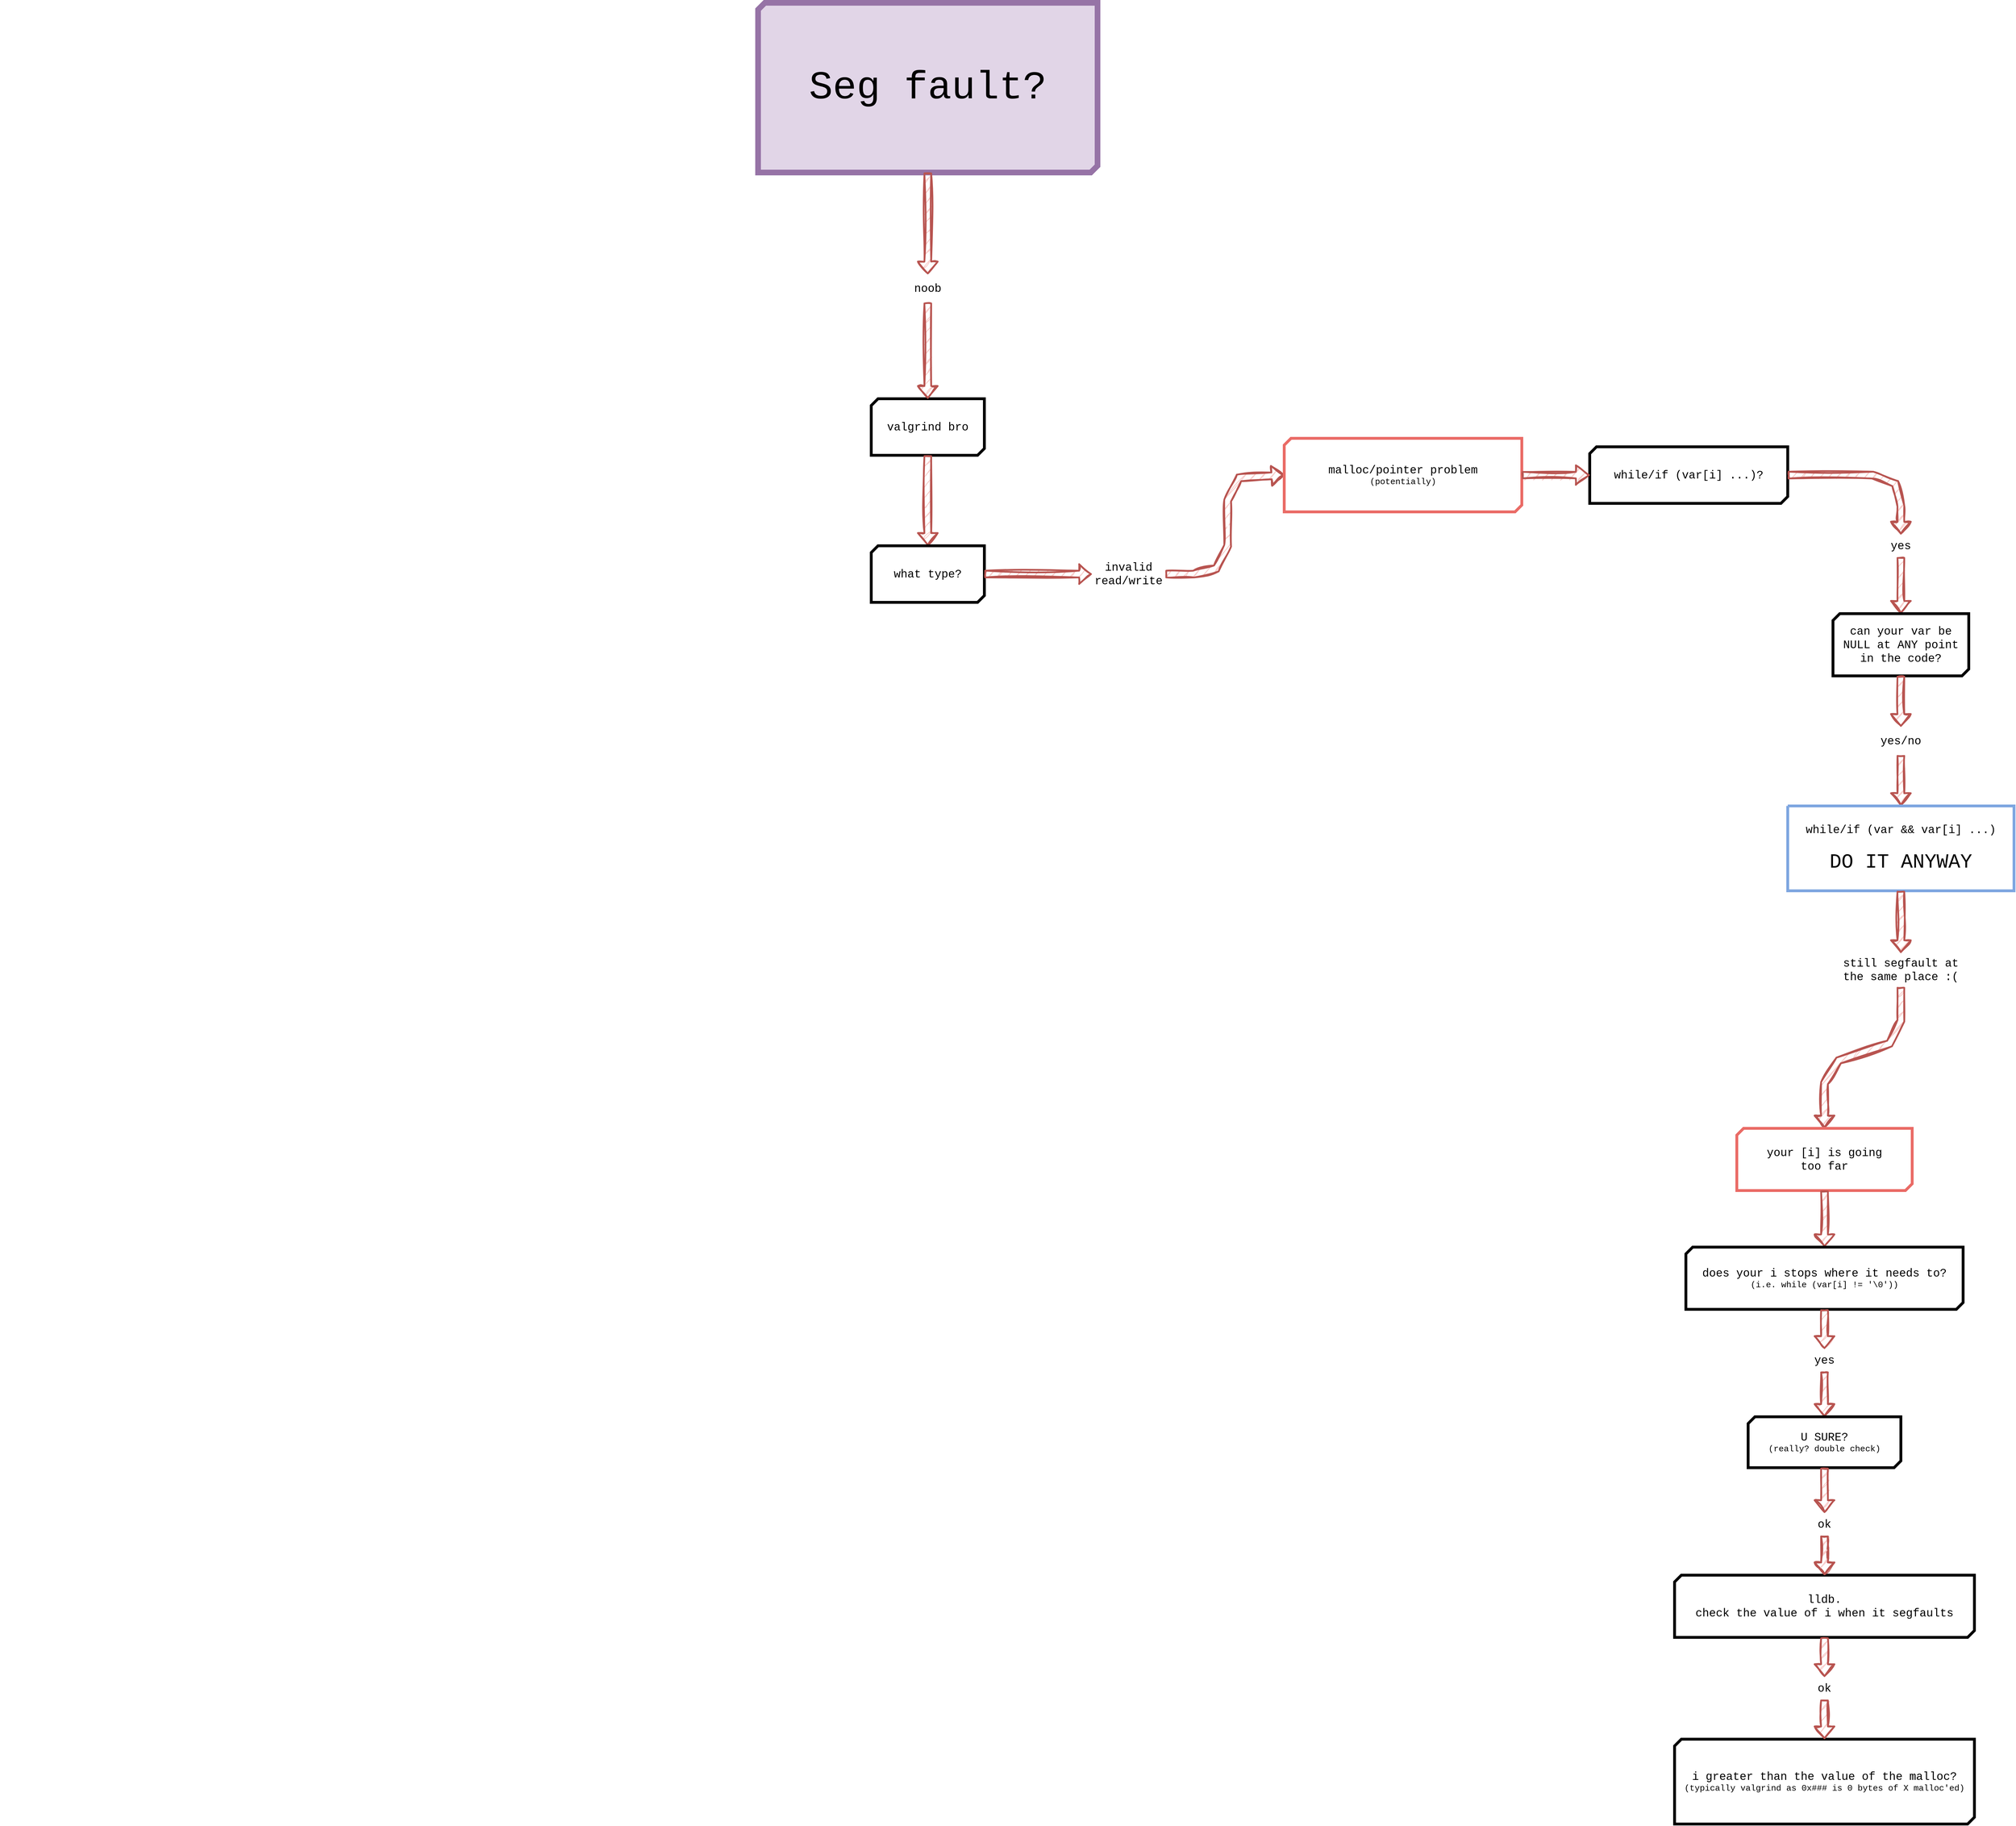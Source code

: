 <mxfile version="25.0.3">
  <diagram name="Page-1" id="GB8cJ9GdSOc3UfpPXsYy">
    <mxGraphModel dx="5736" dy="3040" grid="1" gridSize="10" guides="1" tooltips="1" connect="1" arrows="1" fold="1" page="1" pageScale="1" pageWidth="4000" pageHeight="4000" math="0" shadow="0">
      <root>
        <mxCell id="0" />
        <mxCell id="1" parent="0" />
        <mxCell id="dsJGXCBRymkmlx7N2I7_-28" value="" style="verticalLabelPosition=bottom;verticalAlign=top;html=1;shape=mxgraph.basic.diag_snip_rect;dx=6;whiteSpace=wrap;rounded=0;align=center;fontFamily=Helvetica;fontSize=12;fontColor=default;fillColor=default;gradientColor=none;strokeWidth=5;" vertex="1" parent="1">
          <mxGeometry x="3170" y="925" width="350" height="100" as="geometry" />
        </mxCell>
        <mxCell id="dsJGXCBRymkmlx7N2I7_-29" value="&lt;font style=&quot;font-size: 20px;&quot; face=&quot;Courier New&quot;&gt;while/if (var[i] ...)?&lt;/font&gt;" style="text;html=1;align=center;verticalAlign=middle;whiteSpace=wrap;rounded=0;fontFamily=Helvetica;fontSize=12;fontColor=default;" vertex="1" parent="1">
          <mxGeometry x="3170" y="910" width="350" height="130" as="geometry" />
        </mxCell>
        <mxCell id="dsJGXCBRymkmlx7N2I7_-1" value="" style="verticalLabelPosition=bottom;verticalAlign=top;html=1;shape=mxgraph.basic.diag_snip_rect;dx=6;fillColor=#e1d5e7;strokeColor=#9673a6;strokeWidth=10;whiteSpace=wrap;horizontal=1;" vertex="1" parent="1">
          <mxGeometry x="1700" y="140" width="600" height="300" as="geometry" />
        </mxCell>
        <mxCell id="dsJGXCBRymkmlx7N2I7_-2" value="&lt;p&gt;&lt;font style=&quot;font-size: 70px;&quot; face=&quot;Courier New&quot;&gt;Seg fault?&lt;/font&gt;&lt;/p&gt;" style="text;html=1;align=center;verticalAlign=middle;whiteSpace=wrap;rounded=0;fontFamily=Helvetica;fontSize=12;fontColor=default;" vertex="1" parent="1">
          <mxGeometry x="1700" y="140" width="600" height="300" as="geometry" />
        </mxCell>
        <mxCell id="dsJGXCBRymkmlx7N2I7_-5" value="" style="verticalLabelPosition=bottom;verticalAlign=top;html=1;shape=mxgraph.basic.diag_snip_rect;dx=6;whiteSpace=wrap;strokeWidth=5;align=center;fontFamily=Helvetica;fontSize=12;gradientColor=none;fillStyle=auto;shadow=0;" vertex="1" parent="1">
          <mxGeometry x="1900" y="840" width="200" height="100" as="geometry" />
        </mxCell>
        <mxCell id="dsJGXCBRymkmlx7N2I7_-4" value="" style="shape=flexArrow;endArrow=classic;html=1;rounded=0;fontFamily=Helvetica;fontSize=12;fontColor=default;exitX=0.5;exitY=1;exitDx=0;exitDy=0;exitPerimeter=0;entryX=0.5;entryY=0;entryDx=0;entryDy=0;entryPerimeter=0;fillColor=#f8cecc;strokeColor=#b85450;sourcePerimeterSpacing=0;flowAnimation=0;strokeWidth=3;targetPerimeterSpacing=0;startArrow=none;startFill=0;sketch=1;curveFitting=1;jiggle=2;" edge="1" parent="1" source="dsJGXCBRymkmlx7N2I7_-7" target="dsJGXCBRymkmlx7N2I7_-5">
          <mxGeometry width="50" height="50" relative="1" as="geometry">
            <mxPoint x="2000" y="440" as="sourcePoint" />
            <mxPoint x="2000" y="840" as="targetPoint" />
          </mxGeometry>
        </mxCell>
        <mxCell id="dsJGXCBRymkmlx7N2I7_-8" value="" style="shape=flexArrow;endArrow=classic;html=1;rounded=0;fontFamily=Helvetica;fontSize=12;fontColor=default;exitX=0.5;exitY=1;exitDx=0;exitDy=0;exitPerimeter=0;entryX=0.5;entryY=0;entryDx=0;entryDy=0;entryPerimeter=0;fillColor=#f8cecc;strokeColor=#b85450;sourcePerimeterSpacing=0;flowAnimation=0;strokeWidth=3;targetPerimeterSpacing=0;startArrow=none;startFill=0;sketch=1;curveFitting=1;jiggle=2;" edge="1" parent="1" source="dsJGXCBRymkmlx7N2I7_-1" target="dsJGXCBRymkmlx7N2I7_-7">
          <mxGeometry width="50" height="50" relative="1" as="geometry">
            <mxPoint x="2000" y="390" as="sourcePoint" />
            <mxPoint x="2000" y="960" as="targetPoint" />
          </mxGeometry>
        </mxCell>
        <mxCell id="dsJGXCBRymkmlx7N2I7_-7" value="&lt;p&gt;&lt;font face=&quot;Courier New&quot; style=&quot;font-size: 20px;&quot;&gt;noob&lt;/font&gt;&lt;/p&gt;" style="text;html=1;align=center;verticalAlign=middle;whiteSpace=wrap;rounded=0;fontFamily=Helvetica;fontSize=12;fontColor=default;" vertex="1" parent="1">
          <mxGeometry x="1970" y="620" width="60" height="50" as="geometry" />
        </mxCell>
        <mxCell id="dsJGXCBRymkmlx7N2I7_-9" value="&lt;font style=&quot;font-size: 20px;&quot; face=&quot;Courier New&quot;&gt;valgrind bro&lt;/font&gt;" style="text;html=1;align=center;verticalAlign=middle;whiteSpace=wrap;rounded=0;fontFamily=Helvetica;fontSize=12;fontColor=default;" vertex="1" parent="1">
          <mxGeometry x="1900" y="840" width="200" height="100" as="geometry" />
        </mxCell>
        <mxCell id="dsJGXCBRymkmlx7N2I7_-11" value="" style="shape=flexArrow;endArrow=classic;html=1;rounded=0;sketch=1;jiggle=2;curveFitting=1;strokeColor=#b85450;strokeWidth=3;align=center;verticalAlign=middle;fontFamily=Helvetica;fontSize=12;fontColor=default;labelBackgroundColor=default;flowAnimation=0;sourcePerimeterSpacing=0;targetPerimeterSpacing=0;fillColor=#f8cecc;entryX=0.5;entryY=0;entryDx=0;entryDy=0;entryPerimeter=0;exitX=0.5;exitY=1;exitDx=0;exitDy=0;exitPerimeter=0;" edge="1" parent="1" source="dsJGXCBRymkmlx7N2I7_-5" target="dsJGXCBRymkmlx7N2I7_-15">
          <mxGeometry width="50" height="50" relative="1" as="geometry">
            <mxPoint x="2030" y="1070" as="sourcePoint" />
            <mxPoint x="2000" y="1240" as="targetPoint" />
          </mxGeometry>
        </mxCell>
        <mxCell id="dsJGXCBRymkmlx7N2I7_-15" value="" style="verticalLabelPosition=bottom;verticalAlign=middle;html=1;shape=mxgraph.basic.diag_snip_rect;dx=6;whiteSpace=wrap;rounded=0;align=center;fontFamily=Helvetica;fontSize=12;fontColor=default;fillColor=default;gradientColor=none;strokeColor=default;strokeWidth=5;" vertex="1" parent="1">
          <mxGeometry x="1900" y="1100" width="200" height="100" as="geometry" />
        </mxCell>
        <mxCell id="dsJGXCBRymkmlx7N2I7_-17" value="&lt;font face=&quot;Courier New&quot; style=&quot;font-size: 20px;&quot;&gt;what type?&lt;/font&gt;" style="text;html=1;align=center;verticalAlign=middle;whiteSpace=wrap;rounded=0;fontFamily=Helvetica;fontSize=12;fontColor=default;" vertex="1" parent="1">
          <mxGeometry x="1900" y="1100" width="200" height="100" as="geometry" />
        </mxCell>
        <mxCell id="dsJGXCBRymkmlx7N2I7_-18" value="&amp;nbsp;" style="shape=flexArrow;endArrow=classic;html=1;rounded=0;sketch=1;jiggle=2;curveFitting=1;strokeColor=#b85450;strokeWidth=3;align=center;verticalAlign=middle;fontFamily=Helvetica;fontSize=12;fontColor=default;labelBackgroundColor=default;flowAnimation=0;sourcePerimeterSpacing=0;targetPerimeterSpacing=0;fillColor=#f8cecc;exitX=1;exitY=0.5;exitDx=0;exitDy=0;entryX=0;entryY=0.5;entryDx=0;entryDy=0;" edge="1" parent="1" source="dsJGXCBRymkmlx7N2I7_-20" target="dsJGXCBRymkmlx7N2I7_-22">
          <mxGeometry width="50" height="50" relative="1" as="geometry">
            <mxPoint x="2130" y="1150" as="sourcePoint" />
            <mxPoint x="2600" y="1200" as="targetPoint" />
            <Array as="points">
              <mxPoint x="2470" y="1150" />
              <mxPoint x="2510" y="1140" />
              <mxPoint x="2530" y="1100" />
              <mxPoint x="2530" y="1020" />
              <mxPoint x="2550" y="980" />
            </Array>
          </mxGeometry>
        </mxCell>
        <mxCell id="dsJGXCBRymkmlx7N2I7_-19" value="" style="shape=flexArrow;endArrow=classic;html=1;rounded=0;sketch=1;jiggle=2;curveFitting=1;strokeColor=#b85450;strokeWidth=3;align=center;verticalAlign=middle;fontFamily=Helvetica;fontSize=12;fontColor=default;labelBackgroundColor=default;flowAnimation=0;sourcePerimeterSpacing=0;targetPerimeterSpacing=0;fillColor=#f8cecc;exitX=1;exitY=0.5;exitDx=0;exitDy=0;" edge="1" parent="1" source="dsJGXCBRymkmlx7N2I7_-17" target="dsJGXCBRymkmlx7N2I7_-20">
          <mxGeometry width="50" height="50" relative="1" as="geometry">
            <mxPoint x="2100" y="1150" as="sourcePoint" />
            <mxPoint x="2600" y="1150" as="targetPoint" />
          </mxGeometry>
        </mxCell>
        <mxCell id="dsJGXCBRymkmlx7N2I7_-20" value="&lt;font style=&quot;font-size: 20px;&quot; face=&quot;Courier New&quot;&gt;invalid read/write&lt;/font&gt;" style="text;html=1;align=center;verticalAlign=middle;whiteSpace=wrap;rounded=0;fontFamily=Helvetica;fontSize=12;fontColor=default;" vertex="1" parent="1">
          <mxGeometry x="2290" y="1135" width="130" height="30" as="geometry" />
        </mxCell>
        <mxCell id="dsJGXCBRymkmlx7N2I7_-21" value="" style="verticalLabelPosition=bottom;verticalAlign=top;html=1;shape=mxgraph.basic.diag_snip_rect;dx=6;whiteSpace=wrap;rounded=0;align=center;fontFamily=Helvetica;fontSize=12;fontColor=default;fillColor=default;gradientColor=none;strokeWidth=5;strokeColor=#EA6B66;" vertex="1" parent="1">
          <mxGeometry x="2630" y="910" width="420" height="130" as="geometry" />
        </mxCell>
        <mxCell id="dsJGXCBRymkmlx7N2I7_-22" value="&lt;div&gt;&lt;font style=&quot;font-size: 20px;&quot; face=&quot;Courier New&quot;&gt;malloc/pointer problem&lt;br&gt;&lt;/font&gt;&lt;/div&gt;&lt;div&gt;&lt;font style=&quot;font-size: 15px;&quot; face=&quot;Courier New&quot;&gt;(potentially)&lt;/font&gt;&lt;/div&gt;" style="text;html=1;align=center;verticalAlign=middle;whiteSpace=wrap;rounded=0;fontFamily=Helvetica;fontSize=12;fontColor=default;" vertex="1" parent="1">
          <mxGeometry x="2630" y="910" width="420" height="130" as="geometry" />
        </mxCell>
        <mxCell id="dsJGXCBRymkmlx7N2I7_-23" value="&amp;nbsp;" style="text;whiteSpace=wrap;html=1;fontFamily=Helvetica;fontSize=12;fontColor=default;" vertex="1" parent="1">
          <mxGeometry x="2300" y="890" width="40" height="40" as="geometry" />
        </mxCell>
        <mxCell id="dsJGXCBRymkmlx7N2I7_-24" value="&amp;nbsp;" style="text;whiteSpace=wrap;html=1;fontFamily=Helvetica;fontSize=12;fontColor=default;" vertex="1" parent="1">
          <mxGeometry x="1940" y="800" width="40" height="40" as="geometry" />
        </mxCell>
        <mxCell id="dsJGXCBRymkmlx7N2I7_-26" value="&amp;nbsp;" style="text;whiteSpace=wrap;html=1;fontFamily=Helvetica;fontSize=12;fontColor=default;" vertex="1" parent="1">
          <mxGeometry x="2400" y="1080" width="40" height="40" as="geometry" />
        </mxCell>
        <mxCell id="dsJGXCBRymkmlx7N2I7_-27" value="" style="shape=flexArrow;endArrow=classic;html=1;rounded=0;sketch=1;jiggle=2;curveFitting=1;strokeColor=#b85450;strokeWidth=3;align=center;verticalAlign=middle;fontFamily=Helvetica;fontSize=12;fontColor=default;labelBackgroundColor=default;flowAnimation=0;sourcePerimeterSpacing=0;targetPerimeterSpacing=0;fillColor=#f8cecc;exitX=1;exitY=0.5;exitDx=0;exitDy=0;width=9.565;endSize=6.678;gradientColor=none;entryX=0;entryY=0.5;entryDx=0;entryDy=0;entryPerimeter=0;" edge="1" parent="1" source="dsJGXCBRymkmlx7N2I7_-22" target="dsJGXCBRymkmlx7N2I7_-28">
          <mxGeometry width="50" height="50" relative="1" as="geometry">
            <mxPoint x="3090" y="860" as="sourcePoint" />
            <mxPoint x="3190" y="1000" as="targetPoint" />
          </mxGeometry>
        </mxCell>
        <mxCell id="dsJGXCBRymkmlx7N2I7_-30" value="&amp;nbsp;" style="shape=flexArrow;endArrow=classic;html=1;rounded=0;sketch=1;jiggle=2;curveFitting=1;strokeColor=#b85450;strokeWidth=3;align=center;verticalAlign=middle;fontFamily=Helvetica;fontSize=12;fontColor=default;labelBackgroundColor=default;flowAnimation=0;sourcePerimeterSpacing=0;targetPerimeterSpacing=0;fillColor=#f8cecc;exitX=1;exitY=0.5;exitDx=0;exitDy=0;entryX=0.5;entryY=0;entryDx=0;entryDy=0;" edge="1" parent="1" source="dsJGXCBRymkmlx7N2I7_-29" target="dsJGXCBRymkmlx7N2I7_-31">
          <mxGeometry x="-0.018" y="-22" width="50" height="50" relative="1" as="geometry">
            <mxPoint x="3530" y="980" as="sourcePoint" />
            <mxPoint x="3720" y="1280" as="targetPoint" />
            <Array as="points">
              <mxPoint x="3670" y="975" />
              <mxPoint x="3710" y="990" />
              <mxPoint x="3720" y="1030" />
            </Array>
            <mxPoint as="offset" />
          </mxGeometry>
        </mxCell>
        <mxCell id="dsJGXCBRymkmlx7N2I7_-31" value="&lt;font style=&quot;font-size: 20px;&quot; face=&quot;Courier New&quot;&gt;yes&lt;/font&gt;" style="text;html=1;align=center;verticalAlign=middle;whiteSpace=wrap;rounded=0;fontFamily=Helvetica;fontSize=12;fontColor=default;" vertex="1" parent="1">
          <mxGeometry x="3690" y="1080" width="60" height="40" as="geometry" />
        </mxCell>
        <mxCell id="dsJGXCBRymkmlx7N2I7_-34" value="" style="shape=flexArrow;endArrow=classic;html=1;rounded=0;sketch=1;jiggle=2;curveFitting=1;strokeColor=#b85450;strokeWidth=3;align=center;verticalAlign=middle;fontFamily=Helvetica;fontSize=12;fontColor=default;labelBackgroundColor=default;flowAnimation=0;sourcePerimeterSpacing=0;targetPerimeterSpacing=0;fillColor=#f8cecc;exitX=0.5;exitY=1;exitDx=0;exitDy=0;entryX=0.5;entryY=0;entryDx=0;entryDy=0;entryPerimeter=0;" edge="1" parent="1" source="dsJGXCBRymkmlx7N2I7_-31" target="dsJGXCBRymkmlx7N2I7_-35">
          <mxGeometry width="50" height="50" relative="1" as="geometry">
            <mxPoint x="3490" y="1160" as="sourcePoint" />
            <mxPoint x="3720" y="1240" as="targetPoint" />
          </mxGeometry>
        </mxCell>
        <mxCell id="dsJGXCBRymkmlx7N2I7_-35" value="&amp;nbsp;" style="verticalLabelPosition=bottom;verticalAlign=top;html=1;shape=mxgraph.basic.diag_snip_rect;dx=6;whiteSpace=wrap;rounded=0;align=center;fontFamily=Helvetica;fontSize=12;fontColor=default;fillColor=default;gradientColor=none;strokeWidth=5;" vertex="1" parent="1">
          <mxGeometry x="3600" y="1220" width="240" height="110" as="geometry" />
        </mxCell>
        <mxCell id="dsJGXCBRymkmlx7N2I7_-36" value="&lt;font style=&quot;font-size: 20px;&quot; face=&quot;Courier New&quot;&gt;can your var be NULL at ANY point in the code?&lt;/font&gt;" style="text;html=1;align=center;verticalAlign=middle;whiteSpace=wrap;rounded=0;fontFamily=Helvetica;fontSize=12;fontColor=default;" vertex="1" parent="1">
          <mxGeometry x="3600" y="1220" width="240" height="110" as="geometry" />
        </mxCell>
        <mxCell id="dsJGXCBRymkmlx7N2I7_-37" value="" style="shape=flexArrow;endArrow=classic;html=1;rounded=0;sketch=1;jiggle=2;curveFitting=1;strokeColor=#b85450;strokeWidth=3;align=center;verticalAlign=middle;fontFamily=Helvetica;fontSize=12;fontColor=default;labelBackgroundColor=default;flowAnimation=0;sourcePerimeterSpacing=0;targetPerimeterSpacing=0;fillColor=#f8cecc;exitX=0.5;exitY=1;exitDx=0;exitDy=0;" edge="1" parent="1" source="dsJGXCBRymkmlx7N2I7_-38">
          <mxGeometry width="50" height="50" relative="1" as="geometry">
            <mxPoint x="3510" y="1250" as="sourcePoint" />
            <mxPoint x="3720" y="1560" as="targetPoint" />
          </mxGeometry>
        </mxCell>
        <mxCell id="dsJGXCBRymkmlx7N2I7_-39" value="" style="shape=flexArrow;endArrow=classic;html=1;rounded=0;sketch=1;jiggle=2;curveFitting=1;strokeColor=#b85450;strokeWidth=3;align=center;verticalAlign=middle;fontFamily=Helvetica;fontSize=12;fontColor=default;labelBackgroundColor=default;flowAnimation=0;sourcePerimeterSpacing=0;targetPerimeterSpacing=0;fillColor=#f8cecc;exitX=0.5;exitY=1;exitDx=0;exitDy=0;" edge="1" parent="1" source="dsJGXCBRymkmlx7N2I7_-36" target="dsJGXCBRymkmlx7N2I7_-38">
          <mxGeometry width="50" height="50" relative="1" as="geometry">
            <mxPoint x="3720" y="1330" as="sourcePoint" />
            <mxPoint x="3720" y="1560" as="targetPoint" />
          </mxGeometry>
        </mxCell>
        <mxCell id="dsJGXCBRymkmlx7N2I7_-38" value="&lt;font style=&quot;font-size: 20px;&quot; face=&quot;Courier New&quot;&gt;yes/no&lt;/font&gt;" style="text;html=1;align=center;verticalAlign=middle;whiteSpace=wrap;rounded=0;fontFamily=Helvetica;fontSize=12;fontColor=default;" vertex="1" parent="1">
          <mxGeometry x="3680" y="1420" width="80" height="50" as="geometry" />
        </mxCell>
        <mxCell id="dsJGXCBRymkmlx7N2I7_-40" value="" style="verticalLabelPosition=bottom;verticalAlign=middle;html=1;shape=mxgraph.basic.patternFillRect;fillStyle=solid;step=5;fillStrokeWidth=0.2;fillStrokeColor=#dddddd;rounded=0;align=center;fontFamily=Helvetica;fontSize=12;strokeWidth=5;labelBackgroundColor=default;gradientColor=none;strokeColor=#7EA6E0;" vertex="1" parent="1">
          <mxGeometry x="3520" y="1560" width="400" height="150" as="geometry" />
        </mxCell>
        <mxCell id="dsJGXCBRymkmlx7N2I7_-41" value="&lt;div&gt;&lt;font face=&quot;Courier New&quot; style=&quot;font-size: 20px;&quot;&gt;while/if (var &amp;amp;&amp;amp; var[i] ...)&lt;/font&gt;&lt;/div&gt;&lt;div&gt;&lt;font face=&quot;Courier New&quot; style=&quot;font-size: 20px;&quot;&gt;&lt;br&gt;&lt;/font&gt;&lt;/div&gt;&lt;div&gt;&lt;font style=&quot;font-size: 35px;&quot; face=&quot;Courier New&quot;&gt;DO IT ANYWAY&lt;/font&gt;&lt;font style=&quot;font-size: 35px;&quot; face=&quot;Courier New&quot;&gt;&lt;br&gt;&lt;/font&gt;&lt;/div&gt;" style="text;html=1;align=center;verticalAlign=middle;whiteSpace=wrap;rounded=0;fontFamily=Helvetica;fontSize=12;fontColor=default;" vertex="1" parent="1">
          <mxGeometry x="3520" y="1560" width="400" height="150" as="geometry" />
        </mxCell>
        <mxCell id="dsJGXCBRymkmlx7N2I7_-53" style="edgeStyle=none;shape=flexArrow;rounded=0;sketch=1;jiggle=2;curveFitting=1;orthogonalLoop=1;jettySize=auto;html=1;entryX=0.5;entryY=0;entryDx=0;entryDy=0;strokeColor=#b85450;strokeWidth=3;align=center;verticalAlign=middle;fontFamily=Helvetica;fontSize=12;fontColor=default;labelBackgroundColor=default;startArrow=none;startFill=0;endArrow=classic;flowAnimation=0;sourcePerimeterSpacing=0;targetPerimeterSpacing=0;fillColor=#f8cecc;" edge="1" parent="1" source="dsJGXCBRymkmlx7N2I7_-41" target="dsJGXCBRymkmlx7N2I7_-50">
          <mxGeometry relative="1" as="geometry" />
        </mxCell>
        <mxCell id="dsJGXCBRymkmlx7N2I7_-42" value="&amp;nbsp;" style="text;whiteSpace=wrap;html=1;fontFamily=Helvetica;fontSize=12;fontColor=default;" vertex="1" parent="1">
          <mxGeometry x="3350" y="890" width="40" height="40" as="geometry" />
        </mxCell>
        <mxCell id="dsJGXCBRymkmlx7N2I7_-43" value="&amp;nbsp;" style="text;whiteSpace=wrap;html=1;fontFamily=Helvetica;fontSize=12;fontColor=default;" vertex="1" parent="1">
          <mxGeometry x="2880" y="430" width="40" height="40" as="geometry" />
        </mxCell>
        <mxCell id="dsJGXCBRymkmlx7N2I7_-45" value="&amp;nbsp;" style="text;whiteSpace=wrap;html=1;fontFamily=Helvetica;fontSize=12;fontColor=default;" vertex="1" parent="1">
          <mxGeometry x="3500" y="990" width="40" height="40" as="geometry" />
        </mxCell>
        <mxCell id="dsJGXCBRymkmlx7N2I7_-46" value="&amp;nbsp;" style="shape=flexArrow;endArrow=classic;html=1;rounded=0;sketch=1;jiggle=2;curveFitting=1;strokeColor=#b85450;strokeWidth=3;align=center;verticalAlign=middle;fontFamily=Helvetica;fontSize=12;fontColor=default;labelBackgroundColor=default;flowAnimation=0;sourcePerimeterSpacing=0;targetPerimeterSpacing=0;fillColor=#f8cecc;entryX=0.5;entryY=0;entryDx=0;entryDy=0;entryPerimeter=0;" edge="1" parent="1" target="dsJGXCBRymkmlx7N2I7_-47">
          <mxGeometry x="-0.927" y="-140" width="50" height="50" relative="1" as="geometry">
            <mxPoint x="3720" y="1880" as="sourcePoint" />
            <mxPoint x="3540" y="2170" as="targetPoint" />
            <Array as="points">
              <mxPoint x="3720" y="1940" />
              <mxPoint x="3700" y="1980" />
              <mxPoint x="3610" y="2010" />
              <mxPoint x="3585" y="2050" />
            </Array>
            <mxPoint as="offset" />
          </mxGeometry>
        </mxCell>
        <mxCell id="dsJGXCBRymkmlx7N2I7_-47" value="" style="verticalLabelPosition=bottom;verticalAlign=top;html=1;shape=mxgraph.basic.diag_snip_rect;dx=6;whiteSpace=wrap;rounded=0;align=center;fontFamily=Helvetica;fontSize=12;fontColor=default;fillColor=default;gradientColor=none;strokeWidth=5;strokeColor=#EA6B66;" vertex="1" parent="1">
          <mxGeometry x="3430" y="2130" width="310" height="110" as="geometry" />
        </mxCell>
        <mxCell id="dsJGXCBRymkmlx7N2I7_-48" value="&amp;nbsp;" style="text;whiteSpace=wrap;html=1;fontFamily=Helvetica;fontSize=12;fontColor=default;" vertex="1" parent="1">
          <mxGeometry x="2980" y="1600" width="40" height="40" as="geometry" />
        </mxCell>
        <mxCell id="dsJGXCBRymkmlx7N2I7_-57" style="edgeStyle=none;shape=flexArrow;rounded=0;sketch=1;jiggle=2;curveFitting=1;orthogonalLoop=1;jettySize=auto;html=1;strokeColor=#b85450;strokeWidth=3;align=center;verticalAlign=middle;fontFamily=Helvetica;fontSize=12;fontColor=default;labelBackgroundColor=default;startArrow=none;startFill=0;endArrow=classic;flowAnimation=0;sourcePerimeterSpacing=0;targetPerimeterSpacing=0;fillColor=#f8cecc;entryX=0.5;entryY=0;entryDx=0;entryDy=0;entryPerimeter=0;" edge="1" parent="1" source="dsJGXCBRymkmlx7N2I7_-55" target="dsJGXCBRymkmlx7N2I7_-59">
          <mxGeometry relative="1" as="geometry">
            <mxPoint x="3585" y="2480" as="targetPoint" />
          </mxGeometry>
        </mxCell>
        <mxCell id="dsJGXCBRymkmlx7N2I7_-55" value="&lt;font style=&quot;font-size: 20px;&quot; face=&quot;Courier New&quot;&gt;your [i] is going too far&lt;/font&gt;" style="text;html=1;align=center;verticalAlign=middle;whiteSpace=wrap;rounded=0;fontFamily=Helvetica;fontSize=12;fontColor=default;" vertex="1" parent="1">
          <mxGeometry x="3460" y="2130" width="250" height="110" as="geometry" />
        </mxCell>
        <mxCell id="dsJGXCBRymkmlx7N2I7_-49" value="&amp;nbsp;" style="text;whiteSpace=wrap;html=1;fontFamily=Helvetica;fontSize=12;fontColor=default;" vertex="1" parent="1">
          <mxGeometry x="3240" y="1880" width="40" height="40" as="geometry" />
        </mxCell>
        <mxCell id="dsJGXCBRymkmlx7N2I7_-50" value="&lt;font face=&quot;Courier New&quot; style=&quot;font-size: 20px;&quot;&gt;still segfault at the same place :(&lt;/font&gt;" style="text;html=1;align=center;verticalAlign=middle;whiteSpace=wrap;rounded=0;fontFamily=Helvetica;fontSize=12;fontColor=default;" vertex="1" parent="1">
          <mxGeometry x="3610" y="1820" width="220" height="60" as="geometry" />
        </mxCell>
        <mxCell id="dsJGXCBRymkmlx7N2I7_-54" value="&amp;nbsp;" style="text;whiteSpace=wrap;html=1;fontFamily=Helvetica;fontSize=12;fontColor=default;" vertex="1" parent="1">
          <mxGeometry x="2730" y="1120" width="40" height="40" as="geometry" />
        </mxCell>
        <mxCell id="dsJGXCBRymkmlx7N2I7_-59" value="" style="verticalLabelPosition=bottom;verticalAlign=top;html=1;shape=mxgraph.basic.diag_snip_rect;dx=6;whiteSpace=wrap;rounded=0;align=center;fontFamily=Helvetica;fontSize=12;fontColor=default;fillColor=default;gradientColor=none;strokeWidth=5;strokeColor=#000000;" vertex="1" parent="1">
          <mxGeometry x="3340" y="2340" width="490" height="110" as="geometry" />
        </mxCell>
        <mxCell id="dsJGXCBRymkmlx7N2I7_-61" value="&lt;div&gt;&lt;font style=&quot;font-size: 20px;&quot; face=&quot;Courier New&quot;&gt;does your i stops where it needs to?&lt;/font&gt;&lt;/div&gt;&lt;div&gt;&lt;font style=&quot;font-size: 15px;&quot; face=&quot;Courier New&quot;&gt;(i.e. while (var[i] != &#39;\0&#39;))&lt;/font&gt;&lt;font style=&quot;font-size: 15px;&quot; face=&quot;Courier New&quot;&gt;&lt;br&gt;&lt;/font&gt;&lt;/div&gt;" style="text;html=1;align=center;verticalAlign=middle;whiteSpace=wrap;rounded=0;fontFamily=Helvetica;fontSize=12;fontColor=default;" vertex="1" parent="1">
          <mxGeometry x="3345" y="2340" width="480" height="110" as="geometry" />
        </mxCell>
        <mxCell id="dsJGXCBRymkmlx7N2I7_-56" value="&amp;nbsp;" style="text;whiteSpace=wrap;html=1;fontFamily=Helvetica;fontSize=12;fontColor=default;" vertex="1" parent="1">
          <mxGeometry x="360" y="290" width="40" height="40" as="geometry" />
        </mxCell>
        <mxCell id="dsJGXCBRymkmlx7N2I7_-62" value="" style="shape=flexArrow;endArrow=classic;html=1;rounded=0;sketch=1;jiggle=2;curveFitting=1;strokeColor=#b85450;strokeWidth=3;align=center;verticalAlign=middle;fontFamily=Helvetica;fontSize=12;fontColor=default;labelBackgroundColor=default;flowAnimation=0;sourcePerimeterSpacing=0;targetPerimeterSpacing=0;fillColor=#f8cecc;exitX=0.5;exitY=1;exitDx=0;exitDy=0;entryX=0.5;entryY=0;entryDx=0;entryDy=0;entryPerimeter=0;" edge="1" parent="1" source="dsJGXCBRymkmlx7N2I7_-65" target="dsJGXCBRymkmlx7N2I7_-63">
          <mxGeometry width="50" height="50" relative="1" as="geometry">
            <mxPoint x="3400" y="2490" as="sourcePoint" />
            <mxPoint x="3585" y="2650" as="targetPoint" />
          </mxGeometry>
        </mxCell>
        <mxCell id="dsJGXCBRymkmlx7N2I7_-63" value="" style="verticalLabelPosition=bottom;verticalAlign=top;html=1;shape=mxgraph.basic.diag_snip_rect;dx=6;whiteSpace=wrap;rounded=0;align=center;fontFamily=Helvetica;fontSize=12;fontColor=default;fillColor=default;gradientColor=none;strokeWidth=5;strokeColor=#000000;" vertex="1" parent="1">
          <mxGeometry x="3450" y="2640" width="270" height="90" as="geometry" />
        </mxCell>
        <mxCell id="dsJGXCBRymkmlx7N2I7_-64" value="&amp;nbsp;" style="text;whiteSpace=wrap;html=1;fontFamily=Helvetica;fontSize=12;fontColor=default;" vertex="1" parent="1">
          <mxGeometry x="3210" y="1290" width="40" height="40" as="geometry" />
        </mxCell>
        <mxCell id="dsJGXCBRymkmlx7N2I7_-66" value="" style="shape=flexArrow;endArrow=classic;html=1;rounded=0;sketch=1;jiggle=2;curveFitting=1;strokeColor=#b85450;strokeWidth=3;align=center;verticalAlign=middle;fontFamily=Helvetica;fontSize=12;fontColor=default;labelBackgroundColor=default;flowAnimation=0;sourcePerimeterSpacing=0;targetPerimeterSpacing=0;fillColor=#f8cecc;exitX=0.5;exitY=1;exitDx=0;exitDy=0;entryX=0.5;entryY=0;entryDx=0;entryDy=0;entryPerimeter=0;" edge="1" parent="1" source="dsJGXCBRymkmlx7N2I7_-61" target="dsJGXCBRymkmlx7N2I7_-65">
          <mxGeometry width="50" height="50" relative="1" as="geometry">
            <mxPoint x="3585" y="2450" as="sourcePoint" />
            <mxPoint x="3585" y="2660" as="targetPoint" />
          </mxGeometry>
        </mxCell>
        <mxCell id="dsJGXCBRymkmlx7N2I7_-65" value="&lt;font style=&quot;font-size: 20px;&quot; face=&quot;Courier New&quot;&gt;yes&lt;/font&gt;" style="text;html=1;align=center;verticalAlign=middle;whiteSpace=wrap;rounded=0;fontFamily=Helvetica;fontSize=12;fontColor=default;" vertex="1" parent="1">
          <mxGeometry x="3555" y="2520" width="60" height="40" as="geometry" />
        </mxCell>
        <mxCell id="dsJGXCBRymkmlx7N2I7_-73" value="" style="verticalLabelPosition=bottom;verticalAlign=top;html=1;shape=mxgraph.basic.diag_snip_rect;dx=6;whiteSpace=wrap;rounded=0;align=center;fontFamily=Helvetica;fontSize=12;fontColor=default;fillColor=default;gradientColor=none;strokeWidth=5;strokeColor=#000000;" vertex="1" parent="1">
          <mxGeometry x="3320" y="2920" width="530" height="110" as="geometry" />
        </mxCell>
        <mxCell id="dsJGXCBRymkmlx7N2I7_-67" value="&lt;div&gt;&lt;font style=&quot;font-size: 20px;&quot; face=&quot;Courier New&quot;&gt;lldb.&lt;/font&gt;&lt;/div&gt;&lt;div&gt;&lt;font style=&quot;font-size: 20px;&quot; face=&quot;Courier New&quot;&gt;check the value of i when it segfaults&lt;/font&gt;&lt;/div&gt;" style="text;html=1;align=center;verticalAlign=middle;whiteSpace=wrap;rounded=0;fontFamily=Helvetica;fontSize=12;fontColor=default;" vertex="1" parent="1">
          <mxGeometry x="3345" y="2920" width="480" height="110" as="geometry" />
        </mxCell>
        <mxCell id="dsJGXCBRymkmlx7N2I7_-70" value="" style="shape=flexArrow;endArrow=classic;html=1;rounded=0;sketch=1;jiggle=2;curveFitting=1;strokeColor=#b85450;strokeWidth=3;align=center;verticalAlign=middle;fontFamily=Helvetica;fontSize=12;fontColor=default;labelBackgroundColor=default;flowAnimation=0;sourcePerimeterSpacing=0;targetPerimeterSpacing=0;fillColor=#f8cecc;exitX=0.5;exitY=1;exitDx=0;exitDy=0;entryX=0.5;entryY=0;entryDx=0;entryDy=0;entryPerimeter=0;exitPerimeter=0;" edge="1" target="dsJGXCBRymkmlx7N2I7_-71" parent="1" source="dsJGXCBRymkmlx7N2I7_-63">
          <mxGeometry width="50" height="50" relative="1" as="geometry">
            <mxPoint x="3585" y="2740" as="sourcePoint" />
            <mxPoint x="3585" y="2950" as="targetPoint" />
          </mxGeometry>
        </mxCell>
        <mxCell id="dsJGXCBRymkmlx7N2I7_-77" value="" style="edgeStyle=none;shape=flexArrow;rounded=0;sketch=1;jiggle=2;curveFitting=1;orthogonalLoop=1;jettySize=auto;html=1;strokeColor=#b85450;strokeWidth=3;align=center;verticalAlign=middle;fontFamily=Helvetica;fontSize=12;fontColor=default;labelBackgroundColor=default;startArrow=none;startFill=0;endArrow=classic;flowAnimation=0;sourcePerimeterSpacing=0;targetPerimeterSpacing=0;fillColor=#f8cecc;" edge="1" parent="1" source="dsJGXCBRymkmlx7N2I7_-71" target="dsJGXCBRymkmlx7N2I7_-67">
          <mxGeometry relative="1" as="geometry" />
        </mxCell>
        <mxCell id="dsJGXCBRymkmlx7N2I7_-71" value="&lt;font style=&quot;font-size: 20px;&quot; face=&quot;Courier New&quot;&gt;ok&lt;/font&gt;" style="text;html=1;align=center;verticalAlign=middle;whiteSpace=wrap;rounded=0;fontFamily=Helvetica;fontSize=12;fontColor=default;" vertex="1" parent="1">
          <mxGeometry x="3555" y="2810" width="60" height="40" as="geometry" />
        </mxCell>
        <mxCell id="dsJGXCBRymkmlx7N2I7_-72" value="" style="shape=flexArrow;endArrow=classic;html=1;rounded=0;sketch=1;jiggle=2;curveFitting=1;strokeColor=#b85450;strokeWidth=3;align=center;verticalAlign=middle;fontFamily=Helvetica;fontSize=12;fontColor=default;labelBackgroundColor=default;flowAnimation=0;sourcePerimeterSpacing=0;targetPerimeterSpacing=0;fillColor=#f8cecc;exitX=0.5;exitY=1;exitDx=0;exitDy=0;entryX=0.5;entryY=0;entryDx=0;entryDy=0;entryPerimeter=0;" edge="1" source="dsJGXCBRymkmlx7N2I7_-71" parent="1">
          <mxGeometry width="50" height="50" relative="1" as="geometry">
            <mxPoint x="3400" y="2780" as="sourcePoint" />
            <mxPoint x="3585" y="2920" as="targetPoint" />
          </mxGeometry>
        </mxCell>
        <mxCell id="dsJGXCBRymkmlx7N2I7_-76" value="" style="verticalLabelPosition=bottom;verticalAlign=top;html=1;shape=mxgraph.basic.diag_snip_rect;dx=6;whiteSpace=wrap;rounded=0;align=center;fontFamily=Helvetica;fontSize=12;fontColor=default;fillColor=default;gradientColor=none;strokeWidth=5;strokeColor=#000000;" vertex="1" parent="1">
          <mxGeometry x="3320" y="3210" width="530" height="150" as="geometry" />
        </mxCell>
        <mxCell id="dsJGXCBRymkmlx7N2I7_-74" value="&lt;div&gt;&lt;font face=&quot;Courier New&quot; style=&quot;font-size: 20px;&quot;&gt;i greater than the value of the malloc?&lt;/font&gt;&lt;/div&gt;&lt;div&gt;&lt;font style=&quot;font-size: 15px;&quot; face=&quot;Courier New&quot;&gt;(typically valgrind as 0x### is 0 bytes of X malloc&#39;ed)&lt;/font&gt;&lt;font style=&quot;font-size: 15px;&quot; face=&quot;Courier New&quot;&gt;&lt;br&gt;&lt;/font&gt;&lt;/div&gt;" style="text;html=1;align=center;verticalAlign=middle;whiteSpace=wrap;rounded=0;fontFamily=Helvetica;fontSize=12;fontColor=default;" vertex="1" parent="1">
          <mxGeometry x="3330" y="3210" width="510" height="150" as="geometry" />
        </mxCell>
        <mxCell id="dsJGXCBRymkmlx7N2I7_-78" value="" style="shape=flexArrow;endArrow=classic;html=1;rounded=0;sketch=1;jiggle=2;curveFitting=1;strokeColor=#b85450;strokeWidth=3;align=center;verticalAlign=middle;fontFamily=Helvetica;fontSize=12;fontColor=default;labelBackgroundColor=default;flowAnimation=0;sourcePerimeterSpacing=0;targetPerimeterSpacing=0;fillColor=#f8cecc;exitX=0.5;exitY=1;exitDx=0;exitDy=0;entryX=0.5;entryY=0;entryDx=0;entryDy=0;entryPerimeter=0;exitPerimeter=0;" edge="1" target="dsJGXCBRymkmlx7N2I7_-79" parent="1">
          <mxGeometry width="50" height="50" relative="1" as="geometry">
            <mxPoint x="3585" y="3030" as="sourcePoint" />
            <mxPoint x="3585" y="3240" as="targetPoint" />
          </mxGeometry>
        </mxCell>
        <mxCell id="dsJGXCBRymkmlx7N2I7_-79" value="&lt;font style=&quot;font-size: 20px;&quot; face=&quot;Courier New&quot;&gt;ok&lt;/font&gt;" style="text;html=1;align=center;verticalAlign=middle;whiteSpace=wrap;rounded=0;fontFamily=Helvetica;fontSize=12;fontColor=default;" vertex="1" parent="1">
          <mxGeometry x="3555" y="3100" width="60" height="40" as="geometry" />
        </mxCell>
        <mxCell id="dsJGXCBRymkmlx7N2I7_-80" value="" style="shape=flexArrow;endArrow=classic;html=1;rounded=0;sketch=1;jiggle=2;curveFitting=1;strokeColor=#b85450;strokeWidth=3;align=center;verticalAlign=middle;fontFamily=Helvetica;fontSize=12;fontColor=default;labelBackgroundColor=default;flowAnimation=0;sourcePerimeterSpacing=0;targetPerimeterSpacing=0;fillColor=#f8cecc;exitX=0.5;exitY=1;exitDx=0;exitDy=0;entryX=0.5;entryY=0;entryDx=0;entryDy=0;entryPerimeter=0;" edge="1" source="dsJGXCBRymkmlx7N2I7_-79" parent="1">
          <mxGeometry width="50" height="50" relative="1" as="geometry">
            <mxPoint x="3400" y="3070" as="sourcePoint" />
            <mxPoint x="3585" y="3210" as="targetPoint" />
          </mxGeometry>
        </mxCell>
        <mxCell id="dsJGXCBRymkmlx7N2I7_-81" value="&lt;div&gt;&lt;font face=&quot;Courier New&quot; style=&quot;font-size: 20px;&quot;&gt;U SURE?&lt;/font&gt;&lt;/div&gt;&lt;div&gt;&lt;font style=&quot;font-size: 15px;&quot; face=&quot;Courier New&quot;&gt;(really? double check)&lt;/font&gt;&lt;font style=&quot;font-size: 15px;&quot; face=&quot;Courier New&quot;&gt;&lt;br&gt;&lt;/font&gt;&lt;/div&gt;" style="text;html=1;align=center;verticalAlign=middle;whiteSpace=wrap;rounded=0;fontFamily=Helvetica;fontSize=12;fontColor=default;" vertex="1" parent="1">
          <mxGeometry x="3460" y="2650" width="250" height="70" as="geometry" />
        </mxCell>
        <mxCell id="dsJGXCBRymkmlx7N2I7_-82" value="&amp;nbsp;" style="text;whiteSpace=wrap;html=1;fontFamily=Helvetica;fontSize=12;fontColor=default;" vertex="1" parent="1">
          <mxGeometry x="1110" y="230" width="40" height="40" as="geometry" />
        </mxCell>
        <mxCell id="dsJGXCBRymkmlx7N2I7_-83" value="&amp;nbsp;" style="text;whiteSpace=wrap;html=1;fontFamily=Helvetica;fontSize=12;fontColor=default;" vertex="1" parent="1">
          <mxGeometry x="610" y="1510" width="40" height="40" as="geometry" />
        </mxCell>
      </root>
    </mxGraphModel>
  </diagram>
</mxfile>
